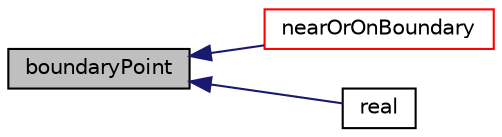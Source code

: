 digraph "boundaryPoint"
{
  bgcolor="transparent";
  edge [fontname="Helvetica",fontsize="10",labelfontname="Helvetica",labelfontsize="10"];
  node [fontname="Helvetica",fontsize="10",shape=record];
  rankdir="LR";
  Node1 [label="boundaryPoint",height=0.2,width=0.4,color="black", fillcolor="grey75", style="filled", fontcolor="black"];
  Node1 -> Node2 [dir="back",color="midnightblue",fontsize="10",style="solid",fontname="Helvetica"];
  Node2 [label="nearOrOnBoundary",height=0.2,width=0.4,color="red",URL="$a01072.html#aa2ffe7a99a223ab3529ef5adbbb5a459",tooltip="Is point near the boundary or part of the boundary definition. "];
  Node1 -> Node3 [dir="back",color="midnightblue",fontsize="10",style="solid",fontname="Helvetica"];
  Node3 [label="real",height=0.2,width=0.4,color="black",URL="$a01072.html#a3c0cd6c38d8a513781380bdf3a3cad14",tooltip="Is this a \"real\" point on this processor, i.e. is internal or part. "];
}
